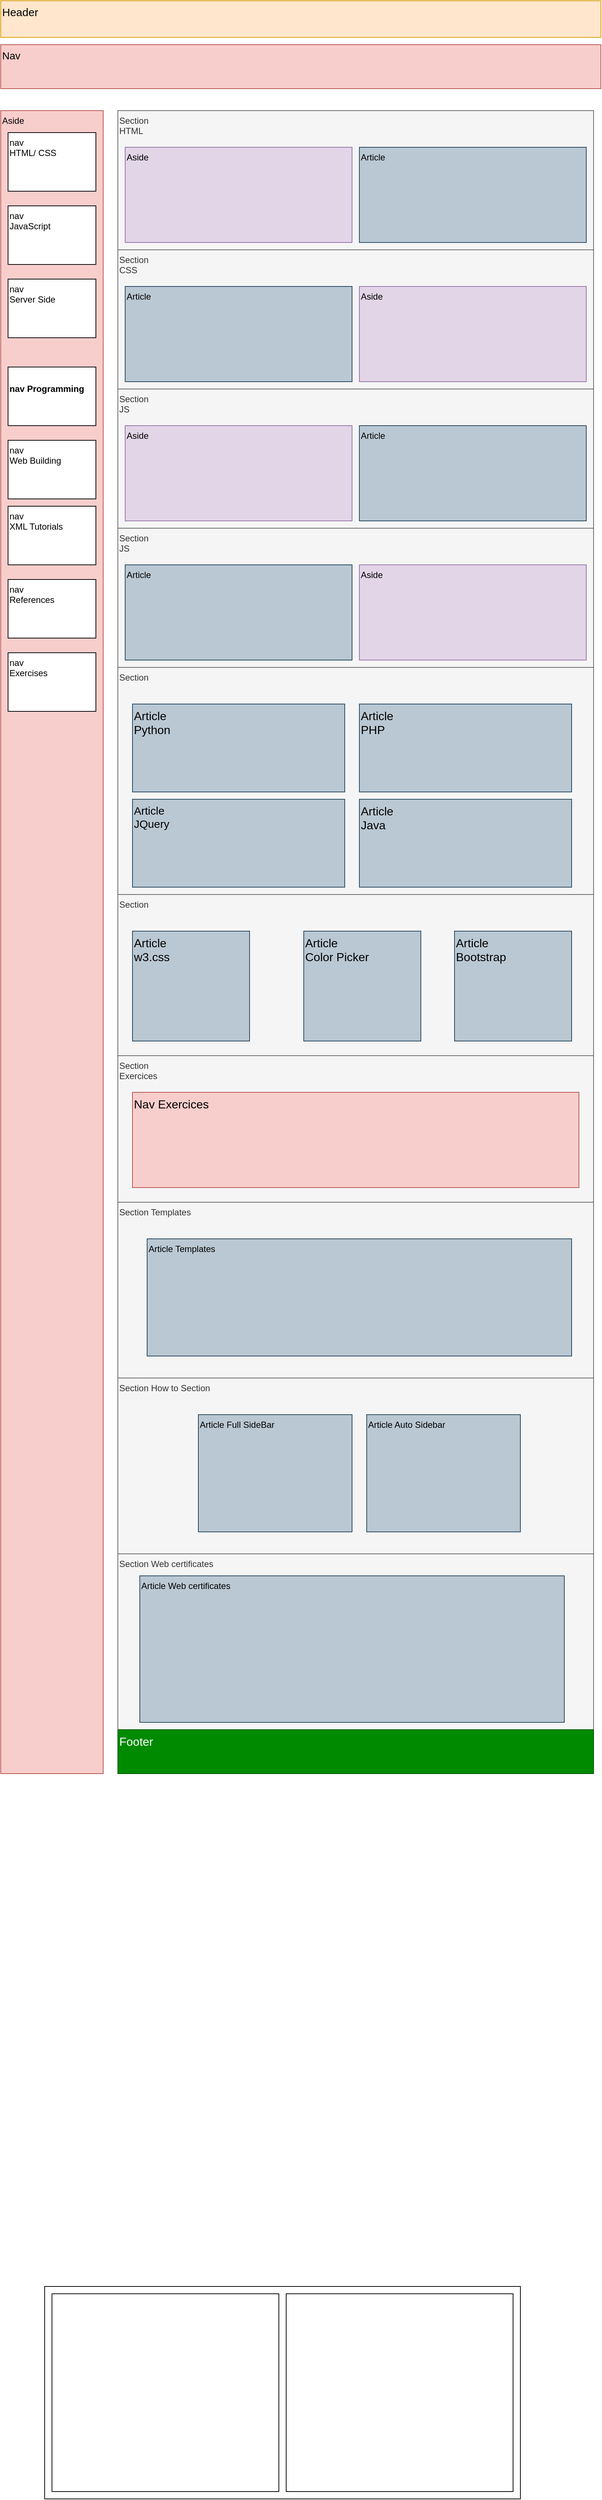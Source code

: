 <mxfile version="13.7.7" type="github">
  <diagram id="Qermgrvvync0e190jn2b" name="Page-1">
    <mxGraphModel dx="1422" dy="791" grid="1" gridSize="10" guides="1" tooltips="1" connect="1" arrows="1" fold="1" page="1" pageScale="1" pageWidth="827" pageHeight="1169" math="0" shadow="0">
      <root>
        <mxCell id="0" />
        <mxCell id="1" parent="0" />
        <mxCell id="3jMC8HgMj0h4YBXZREUR-1" value="&lt;div style=&quot;line-height: 120%; font-size: 15px;&quot; align=&quot;left&quot;&gt;Header&lt;/div&gt;" style="rounded=0;whiteSpace=wrap;html=1;fillColor=#ffe6cc;strokeColor=#d79b00;align=left;verticalAlign=top;fontSize=15;" vertex="1" parent="1">
          <mxGeometry width="820" height="50" as="geometry" />
        </mxCell>
        <mxCell id="3jMC8HgMj0h4YBXZREUR-2" value="Nav" style="rounded=0;whiteSpace=wrap;html=1;fillColor=#f8cecc;strokeColor=#b85450;verticalAlign=top;align=left;fontSize=14;" vertex="1" parent="1">
          <mxGeometry y="60" width="820" height="60" as="geometry" />
        </mxCell>
        <mxCell id="3jMC8HgMj0h4YBXZREUR-4" value="Aside" style="rounded=0;whiteSpace=wrap;html=1;fillColor=#f8cecc;strokeColor=#b85450;verticalAlign=top;align=left;" vertex="1" parent="1">
          <mxGeometry y="150" width="140" height="2270" as="geometry" />
        </mxCell>
        <mxCell id="3jMC8HgMj0h4YBXZREUR-5" value="&lt;div&gt;nav&lt;br&gt;&lt;/div&gt;&lt;div&gt;HTML/ CSS&lt;/div&gt;" style="rounded=0;whiteSpace=wrap;html=1;align=left;spacing=2;verticalAlign=top;" vertex="1" parent="1">
          <mxGeometry x="10" y="180" width="120" height="80" as="geometry" />
        </mxCell>
        <mxCell id="3jMC8HgMj0h4YBXZREUR-6" value="&lt;div&gt;nav &lt;br&gt;&lt;/div&gt;&lt;div&gt;JavaScript&lt;/div&gt;" style="rounded=0;whiteSpace=wrap;html=1;align=left;verticalAlign=top;" vertex="1" parent="1">
          <mxGeometry x="10" y="280" width="120" height="80" as="geometry" />
        </mxCell>
        <mxCell id="3jMC8HgMj0h4YBXZREUR-7" value="&lt;div&gt;nav&lt;br&gt;&lt;/div&gt;&lt;div&gt;Server Side&lt;/div&gt;" style="rounded=0;whiteSpace=wrap;html=1;align=left;verticalAlign=top;" vertex="1" parent="1">
          <mxGeometry x="10" y="380" width="120" height="80" as="geometry" />
        </mxCell>
        <mxCell id="3jMC8HgMj0h4YBXZREUR-8" value="&lt;h4 class=&quot;w3-margin-top&quot;&gt;nav Programming&lt;/h4&gt;" style="rounded=0;whiteSpace=wrap;html=1;fontStyle=0;align=left;verticalAlign=top;" vertex="1" parent="1">
          <mxGeometry x="10" y="500" width="120" height="80" as="geometry" />
        </mxCell>
        <mxCell id="3jMC8HgMj0h4YBXZREUR-9" value="&lt;div&gt;nav&lt;br&gt;&lt;/div&gt;&lt;div&gt;Web Building&lt;/div&gt;" style="rounded=0;whiteSpace=wrap;html=1;align=left;verticalAlign=top;" vertex="1" parent="1">
          <mxGeometry x="10" y="600" width="120" height="80" as="geometry" />
        </mxCell>
        <mxCell id="3jMC8HgMj0h4YBXZREUR-10" value="&lt;div&gt;nav&lt;br&gt;&lt;/div&gt;&lt;div&gt;XML Tutorials&lt;/div&gt;" style="rounded=0;whiteSpace=wrap;html=1;align=left;verticalAlign=top;" vertex="1" parent="1">
          <mxGeometry x="10" y="690" width="120" height="80" as="geometry" />
        </mxCell>
        <mxCell id="3jMC8HgMj0h4YBXZREUR-11" value="&lt;div&gt;nav&lt;br&gt;&lt;/div&gt;&lt;div&gt;Exercises&lt;/div&gt;" style="rounded=0;whiteSpace=wrap;html=1;align=left;verticalAlign=top;" vertex="1" parent="1">
          <mxGeometry x="10" y="890" width="120" height="80" as="geometry" />
        </mxCell>
        <mxCell id="3jMC8HgMj0h4YBXZREUR-12" value="&lt;div&gt;nav&lt;br&gt;&lt;/div&gt;&lt;div&gt;References&lt;/div&gt;" style="rounded=0;whiteSpace=wrap;html=1;align=left;verticalAlign=top;" vertex="1" parent="1">
          <mxGeometry x="10" y="790" width="120" height="80" as="geometry" />
        </mxCell>
        <mxCell id="3jMC8HgMj0h4YBXZREUR-17" value="&lt;div&gt;Section&lt;/div&gt;&lt;div&gt;HTML&lt;br&gt;&lt;/div&gt;" style="rounded=0;whiteSpace=wrap;html=1;fillColor=#f5f5f5;strokeColor=#666666;fontColor=#333333;verticalAlign=top;align=left;" vertex="1" parent="1">
          <mxGeometry x="160" y="150" width="650" height="190" as="geometry" />
        </mxCell>
        <mxCell id="3jMC8HgMj0h4YBXZREUR-18" value="Aside" style="rounded=0;whiteSpace=wrap;html=1;fillColor=#e1d5e7;strokeColor=#9673a6;align=left;verticalAlign=top;" vertex="1" parent="1">
          <mxGeometry x="170" y="200" width="310" height="130" as="geometry" />
        </mxCell>
        <mxCell id="3jMC8HgMj0h4YBXZREUR-19" value="Article" style="rounded=0;whiteSpace=wrap;html=1;align=left;verticalAlign=top;fillColor=#bac8d3;strokeColor=#23445d;" vertex="1" parent="1">
          <mxGeometry x="490" y="200" width="310" height="130" as="geometry" />
        </mxCell>
        <mxCell id="3jMC8HgMj0h4YBXZREUR-44" value="" style="rounded=0;whiteSpace=wrap;html=1;" vertex="1" parent="1">
          <mxGeometry x="60" y="3120" width="650" height="290" as="geometry" />
        </mxCell>
        <mxCell id="3jMC8HgMj0h4YBXZREUR-45" value="" style="rounded=0;whiteSpace=wrap;html=1;" vertex="1" parent="1">
          <mxGeometry x="70" y="3130" width="310" height="270" as="geometry" />
        </mxCell>
        <mxCell id="3jMC8HgMj0h4YBXZREUR-46" value="" style="rounded=0;whiteSpace=wrap;html=1;" vertex="1" parent="1">
          <mxGeometry x="390" y="3130" width="310" height="270" as="geometry" />
        </mxCell>
        <mxCell id="3jMC8HgMj0h4YBXZREUR-48" value="Section Templates" style="rounded=0;whiteSpace=wrap;html=1;align=left;verticalAlign=top;fillColor=#f5f5f5;strokeColor=#666666;fontColor=#333333;" vertex="1" parent="1">
          <mxGeometry x="160" y="1640" width="650" height="240" as="geometry" />
        </mxCell>
        <mxCell id="3jMC8HgMj0h4YBXZREUR-49" value="Article Templates" style="rounded=0;whiteSpace=wrap;html=1;fillColor=#bac8d3;strokeColor=#23445d;align=left;verticalAlign=top;" vertex="1" parent="1">
          <mxGeometry x="200" y="1690" width="580" height="160" as="geometry" />
        </mxCell>
        <mxCell id="3jMC8HgMj0h4YBXZREUR-51" value="Section" style="rounded=0;whiteSpace=wrap;html=1;align=left;verticalAlign=top;fillColor=#f5f5f5;strokeColor=#666666;fontColor=#333333;" vertex="1" parent="1">
          <mxGeometry x="160" y="910" width="650" height="310" as="geometry" />
        </mxCell>
        <mxCell id="3jMC8HgMj0h4YBXZREUR-52" value="&lt;div&gt;Article&lt;/div&gt;&lt;div&gt;JQuery&lt;br&gt;&lt;/div&gt;" style="rounded=0;whiteSpace=wrap;html=1;fillColor=#bac8d3;strokeColor=#23445d;align=left;verticalAlign=top;fontSize=15;" vertex="1" parent="1">
          <mxGeometry x="180" y="1090" width="290" height="120" as="geometry" />
        </mxCell>
        <mxCell id="3jMC8HgMj0h4YBXZREUR-55" value="&lt;div&gt;Section&lt;/div&gt;&lt;div&gt;CSS&lt;br&gt;&lt;/div&gt;" style="rounded=0;whiteSpace=wrap;html=1;fillColor=#f5f5f5;strokeColor=#666666;fontColor=#333333;verticalAlign=top;align=left;" vertex="1" parent="1">
          <mxGeometry x="160" y="340" width="650" height="190" as="geometry" />
        </mxCell>
        <mxCell id="3jMC8HgMj0h4YBXZREUR-56" value="Aside" style="rounded=0;whiteSpace=wrap;html=1;fillColor=#e1d5e7;strokeColor=#9673a6;align=left;verticalAlign=top;" vertex="1" parent="1">
          <mxGeometry x="490" y="390" width="310" height="130" as="geometry" />
        </mxCell>
        <mxCell id="3jMC8HgMj0h4YBXZREUR-57" value="Article" style="rounded=0;whiteSpace=wrap;html=1;align=left;verticalAlign=top;fillColor=#bac8d3;strokeColor=#23445d;" vertex="1" parent="1">
          <mxGeometry x="170" y="390" width="310" height="130" as="geometry" />
        </mxCell>
        <mxCell id="3jMC8HgMj0h4YBXZREUR-58" value="&lt;div&gt;Section&lt;/div&gt;&lt;div&gt;JS&lt;br&gt;&lt;/div&gt;" style="rounded=0;whiteSpace=wrap;html=1;fillColor=#f5f5f5;strokeColor=#666666;fontColor=#333333;verticalAlign=top;align=left;" vertex="1" parent="1">
          <mxGeometry x="160" y="530" width="650" height="190" as="geometry" />
        </mxCell>
        <mxCell id="3jMC8HgMj0h4YBXZREUR-59" value="Aside" style="rounded=0;whiteSpace=wrap;html=1;fillColor=#e1d5e7;strokeColor=#9673a6;align=left;verticalAlign=top;" vertex="1" parent="1">
          <mxGeometry x="170" y="580" width="310" height="130" as="geometry" />
        </mxCell>
        <mxCell id="3jMC8HgMj0h4YBXZREUR-60" value="Article" style="rounded=0;whiteSpace=wrap;html=1;align=left;verticalAlign=top;fillColor=#bac8d3;strokeColor=#23445d;" vertex="1" parent="1">
          <mxGeometry x="490" y="580" width="310" height="130" as="geometry" />
        </mxCell>
        <mxCell id="3jMC8HgMj0h4YBXZREUR-61" value="&lt;div&gt;Section&lt;/div&gt;&lt;div&gt;JS&lt;br&gt;&lt;/div&gt;" style="rounded=0;whiteSpace=wrap;html=1;fillColor=#f5f5f5;strokeColor=#666666;fontColor=#333333;verticalAlign=top;align=left;" vertex="1" parent="1">
          <mxGeometry x="160" y="720" width="650" height="190" as="geometry" />
        </mxCell>
        <mxCell id="3jMC8HgMj0h4YBXZREUR-62" value="Aside" style="rounded=0;whiteSpace=wrap;html=1;fillColor=#e1d5e7;strokeColor=#9673a6;align=left;verticalAlign=top;" vertex="1" parent="1">
          <mxGeometry x="490" y="770" width="310" height="130" as="geometry" />
        </mxCell>
        <mxCell id="3jMC8HgMj0h4YBXZREUR-63" value="Article" style="rounded=0;whiteSpace=wrap;html=1;align=left;verticalAlign=top;fillColor=#bac8d3;strokeColor=#23445d;" vertex="1" parent="1">
          <mxGeometry x="170" y="770" width="310" height="130" as="geometry" />
        </mxCell>
        <mxCell id="3jMC8HgMj0h4YBXZREUR-64" value="&lt;div&gt;Article&lt;/div&gt;&lt;div&gt;Python&lt;br&gt;&lt;/div&gt;" style="rounded=0;whiteSpace=wrap;html=1;fillColor=#bac8d3;strokeColor=#23445d;align=left;verticalAlign=top;fontSize=16;" vertex="1" parent="1">
          <mxGeometry x="180" y="960" width="290" height="120" as="geometry" />
        </mxCell>
        <mxCell id="3jMC8HgMj0h4YBXZREUR-65" value="&lt;div&gt;Article&lt;/div&gt;&lt;div&gt;Java&lt;br&gt;&lt;/div&gt;" style="rounded=0;whiteSpace=wrap;html=1;fillColor=#bac8d3;strokeColor=#23445d;align=left;verticalAlign=top;fontSize=16;" vertex="1" parent="1">
          <mxGeometry x="490" y="1090" width="290" height="120" as="geometry" />
        </mxCell>
        <mxCell id="3jMC8HgMj0h4YBXZREUR-66" value="&lt;div&gt;Article&lt;/div&gt;&lt;div&gt;PHP&lt;br&gt;&lt;/div&gt;" style="rounded=0;whiteSpace=wrap;html=1;fillColor=#bac8d3;strokeColor=#23445d;align=left;verticalAlign=top;fontSize=16;" vertex="1" parent="1">
          <mxGeometry x="490" y="960" width="290" height="120" as="geometry" />
        </mxCell>
        <mxCell id="3jMC8HgMj0h4YBXZREUR-67" value="Section" style="rounded=0;whiteSpace=wrap;html=1;align=left;verticalAlign=top;fillColor=#f5f5f5;strokeColor=#666666;fontColor=#333333;" vertex="1" parent="1">
          <mxGeometry x="160" y="1220" width="650" height="220" as="geometry" />
        </mxCell>
        <mxCell id="3jMC8HgMj0h4YBXZREUR-69" value="&lt;div&gt;Article&lt;/div&gt;&lt;div&gt;w3.css&lt;br&gt;&lt;/div&gt;" style="rounded=0;whiteSpace=wrap;html=1;fillColor=#bac8d3;strokeColor=#23445d;align=left;verticalAlign=top;fontSize=16;" vertex="1" parent="1">
          <mxGeometry x="180" y="1270" width="160" height="150" as="geometry" />
        </mxCell>
        <mxCell id="3jMC8HgMj0h4YBXZREUR-72" style="edgeStyle=orthogonalEdgeStyle;rounded=0;orthogonalLoop=1;jettySize=auto;html=1;exitX=0.5;exitY=1;exitDx=0;exitDy=0;fontSize=16;" edge="1" parent="1" source="3jMC8HgMj0h4YBXZREUR-67" target="3jMC8HgMj0h4YBXZREUR-67">
          <mxGeometry relative="1" as="geometry" />
        </mxCell>
        <mxCell id="3jMC8HgMj0h4YBXZREUR-73" value="&lt;div&gt;Article&lt;/div&gt;&lt;div&gt;Color Picker&lt;br&gt;&lt;/div&gt;" style="rounded=0;whiteSpace=wrap;html=1;fillColor=#bac8d3;strokeColor=#23445d;align=left;verticalAlign=top;fontSize=16;" vertex="1" parent="1">
          <mxGeometry x="414" y="1270" width="160" height="150" as="geometry" />
        </mxCell>
        <mxCell id="3jMC8HgMj0h4YBXZREUR-74" value="&lt;div&gt;Article&lt;/div&gt;&lt;div&gt;Bootstrap&lt;br&gt;&lt;/div&gt;" style="rounded=0;whiteSpace=wrap;html=1;fillColor=#bac8d3;strokeColor=#23445d;align=left;verticalAlign=top;fontSize=16;" vertex="1" parent="1">
          <mxGeometry x="620" y="1270" width="160" height="150" as="geometry" />
        </mxCell>
        <mxCell id="3jMC8HgMj0h4YBXZREUR-75" value="&lt;div&gt;Section&lt;/div&gt;&lt;div&gt;Exercices&lt;br&gt;&lt;/div&gt;" style="rounded=0;whiteSpace=wrap;html=1;align=left;verticalAlign=top;fillColor=#f5f5f5;strokeColor=#666666;fontColor=#333333;" vertex="1" parent="1">
          <mxGeometry x="160" y="1440" width="650" height="200" as="geometry" />
        </mxCell>
        <mxCell id="3jMC8HgMj0h4YBXZREUR-77" style="edgeStyle=orthogonalEdgeStyle;rounded=0;orthogonalLoop=1;jettySize=auto;html=1;exitX=0.5;exitY=1;exitDx=0;exitDy=0;fontSize=16;" edge="1" parent="1" source="3jMC8HgMj0h4YBXZREUR-75" target="3jMC8HgMj0h4YBXZREUR-75">
          <mxGeometry relative="1" as="geometry" />
        </mxCell>
        <mxCell id="3jMC8HgMj0h4YBXZREUR-79" value="Nav Exercices" style="rounded=0;whiteSpace=wrap;html=1;fillColor=#f8cecc;strokeColor=#b85450;align=left;verticalAlign=top;fontSize=16;" vertex="1" parent="1">
          <mxGeometry x="180" y="1490" width="610" height="130" as="geometry" />
        </mxCell>
        <mxCell id="3jMC8HgMj0h4YBXZREUR-80" value="Section How to Section" style="rounded=0;whiteSpace=wrap;html=1;align=left;verticalAlign=top;fillColor=#f5f5f5;strokeColor=#666666;fontColor=#333333;" vertex="1" parent="1">
          <mxGeometry x="160" y="1880" width="650" height="240" as="geometry" />
        </mxCell>
        <mxCell id="3jMC8HgMj0h4YBXZREUR-81" value="Article Full SideBar" style="rounded=0;whiteSpace=wrap;html=1;fillColor=#bac8d3;strokeColor=#23445d;align=left;verticalAlign=top;" vertex="1" parent="1">
          <mxGeometry x="270" y="1930" width="210" height="160" as="geometry" />
        </mxCell>
        <mxCell id="3jMC8HgMj0h4YBXZREUR-82" value="Article Auto Sidebar" style="rounded=0;whiteSpace=wrap;html=1;fillColor=#bac8d3;strokeColor=#23445d;align=left;verticalAlign=top;" vertex="1" parent="1">
          <mxGeometry x="500" y="1930" width="210" height="160" as="geometry" />
        </mxCell>
        <mxCell id="3jMC8HgMj0h4YBXZREUR-83" value="Section Web certificates" style="rounded=0;whiteSpace=wrap;html=1;align=left;verticalAlign=top;fillColor=#f5f5f5;strokeColor=#666666;fontColor=#333333;" vertex="1" parent="1">
          <mxGeometry x="160" y="2120" width="650" height="240" as="geometry" />
        </mxCell>
        <mxCell id="3jMC8HgMj0h4YBXZREUR-85" value="Article Web certificates" style="rounded=0;whiteSpace=wrap;html=1;fillColor=#bac8d3;strokeColor=#23445d;align=left;verticalAlign=top;" vertex="1" parent="1">
          <mxGeometry x="190" y="2150" width="580" height="200" as="geometry" />
        </mxCell>
        <mxCell id="3jMC8HgMj0h4YBXZREUR-86" value="Footer" style="rounded=0;whiteSpace=wrap;html=1;fontSize=16;align=left;fillColor=#008a00;strokeColor=#005700;fontColor=#ffffff;verticalAlign=top;" vertex="1" parent="1">
          <mxGeometry x="160" y="2360" width="650" height="60" as="geometry" />
        </mxCell>
      </root>
    </mxGraphModel>
  </diagram>
</mxfile>
